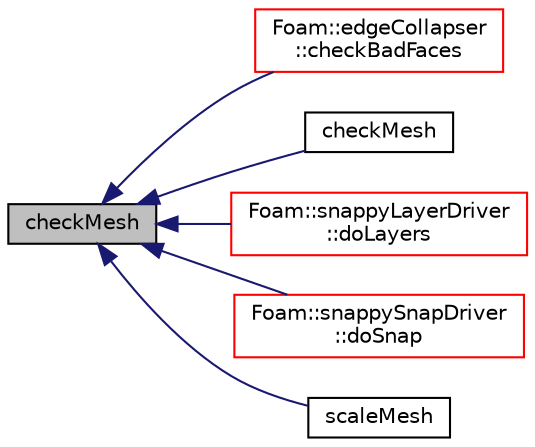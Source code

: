 digraph "checkMesh"
{
  bgcolor="transparent";
  edge [fontname="Helvetica",fontsize="10",labelfontname="Helvetica",labelfontsize="10"];
  node [fontname="Helvetica",fontsize="10",shape=record];
  rankdir="LR";
  Node1 [label="checkMesh",height=0.2,width=0.4,color="black", fillcolor="grey75", style="filled", fontcolor="black"];
  Node1 -> Node2 [dir="back",color="midnightblue",fontsize="10",style="solid",fontname="Helvetica"];
  Node2 [label="Foam::edgeCollapser\l::checkBadFaces",height=0.2,width=0.4,color="red",URL="$a00622.html#ac8799ef831797562ced3caff8ced610c",tooltip="Calls motionSmoother::checkMesh and returns a set of bad faces. "];
  Node1 -> Node3 [dir="back",color="midnightblue",fontsize="10",style="solid",fontname="Helvetica"];
  Node3 [label="checkMesh",height=0.2,width=0.4,color="black",URL="$a01565.html#a4aa99bd887ff7da91f8627aca817d747",tooltip="Check (subset of mesh) with mesh settings in dict. "];
  Node1 -> Node4 [dir="back",color="midnightblue",fontsize="10",style="solid",fontname="Helvetica"];
  Node4 [label="Foam::snappyLayerDriver\l::doLayers",height=0.2,width=0.4,color="red",URL="$a02426.html#a128bb8ca3845486b1c6d481160e3adb5",tooltip="Add layers according to the dictionary settings. "];
  Node1 -> Node5 [dir="back",color="midnightblue",fontsize="10",style="solid",fontname="Helvetica"];
  Node5 [label="Foam::snappySnapDriver\l::doSnap",height=0.2,width=0.4,color="red",URL="$a02428.html#adf0870a8be4483ecdb73b26b20d027ee"];
  Node1 -> Node6 [dir="back",color="midnightblue",fontsize="10",style="solid",fontname="Helvetica"];
  Node6 [label="scaleMesh",height=0.2,width=0.4,color="black",URL="$a01565.html#a32bff44040e6dbc2f185cba89bcacd6d",tooltip="Move mesh with externally provided mesh constraints. "];
}

